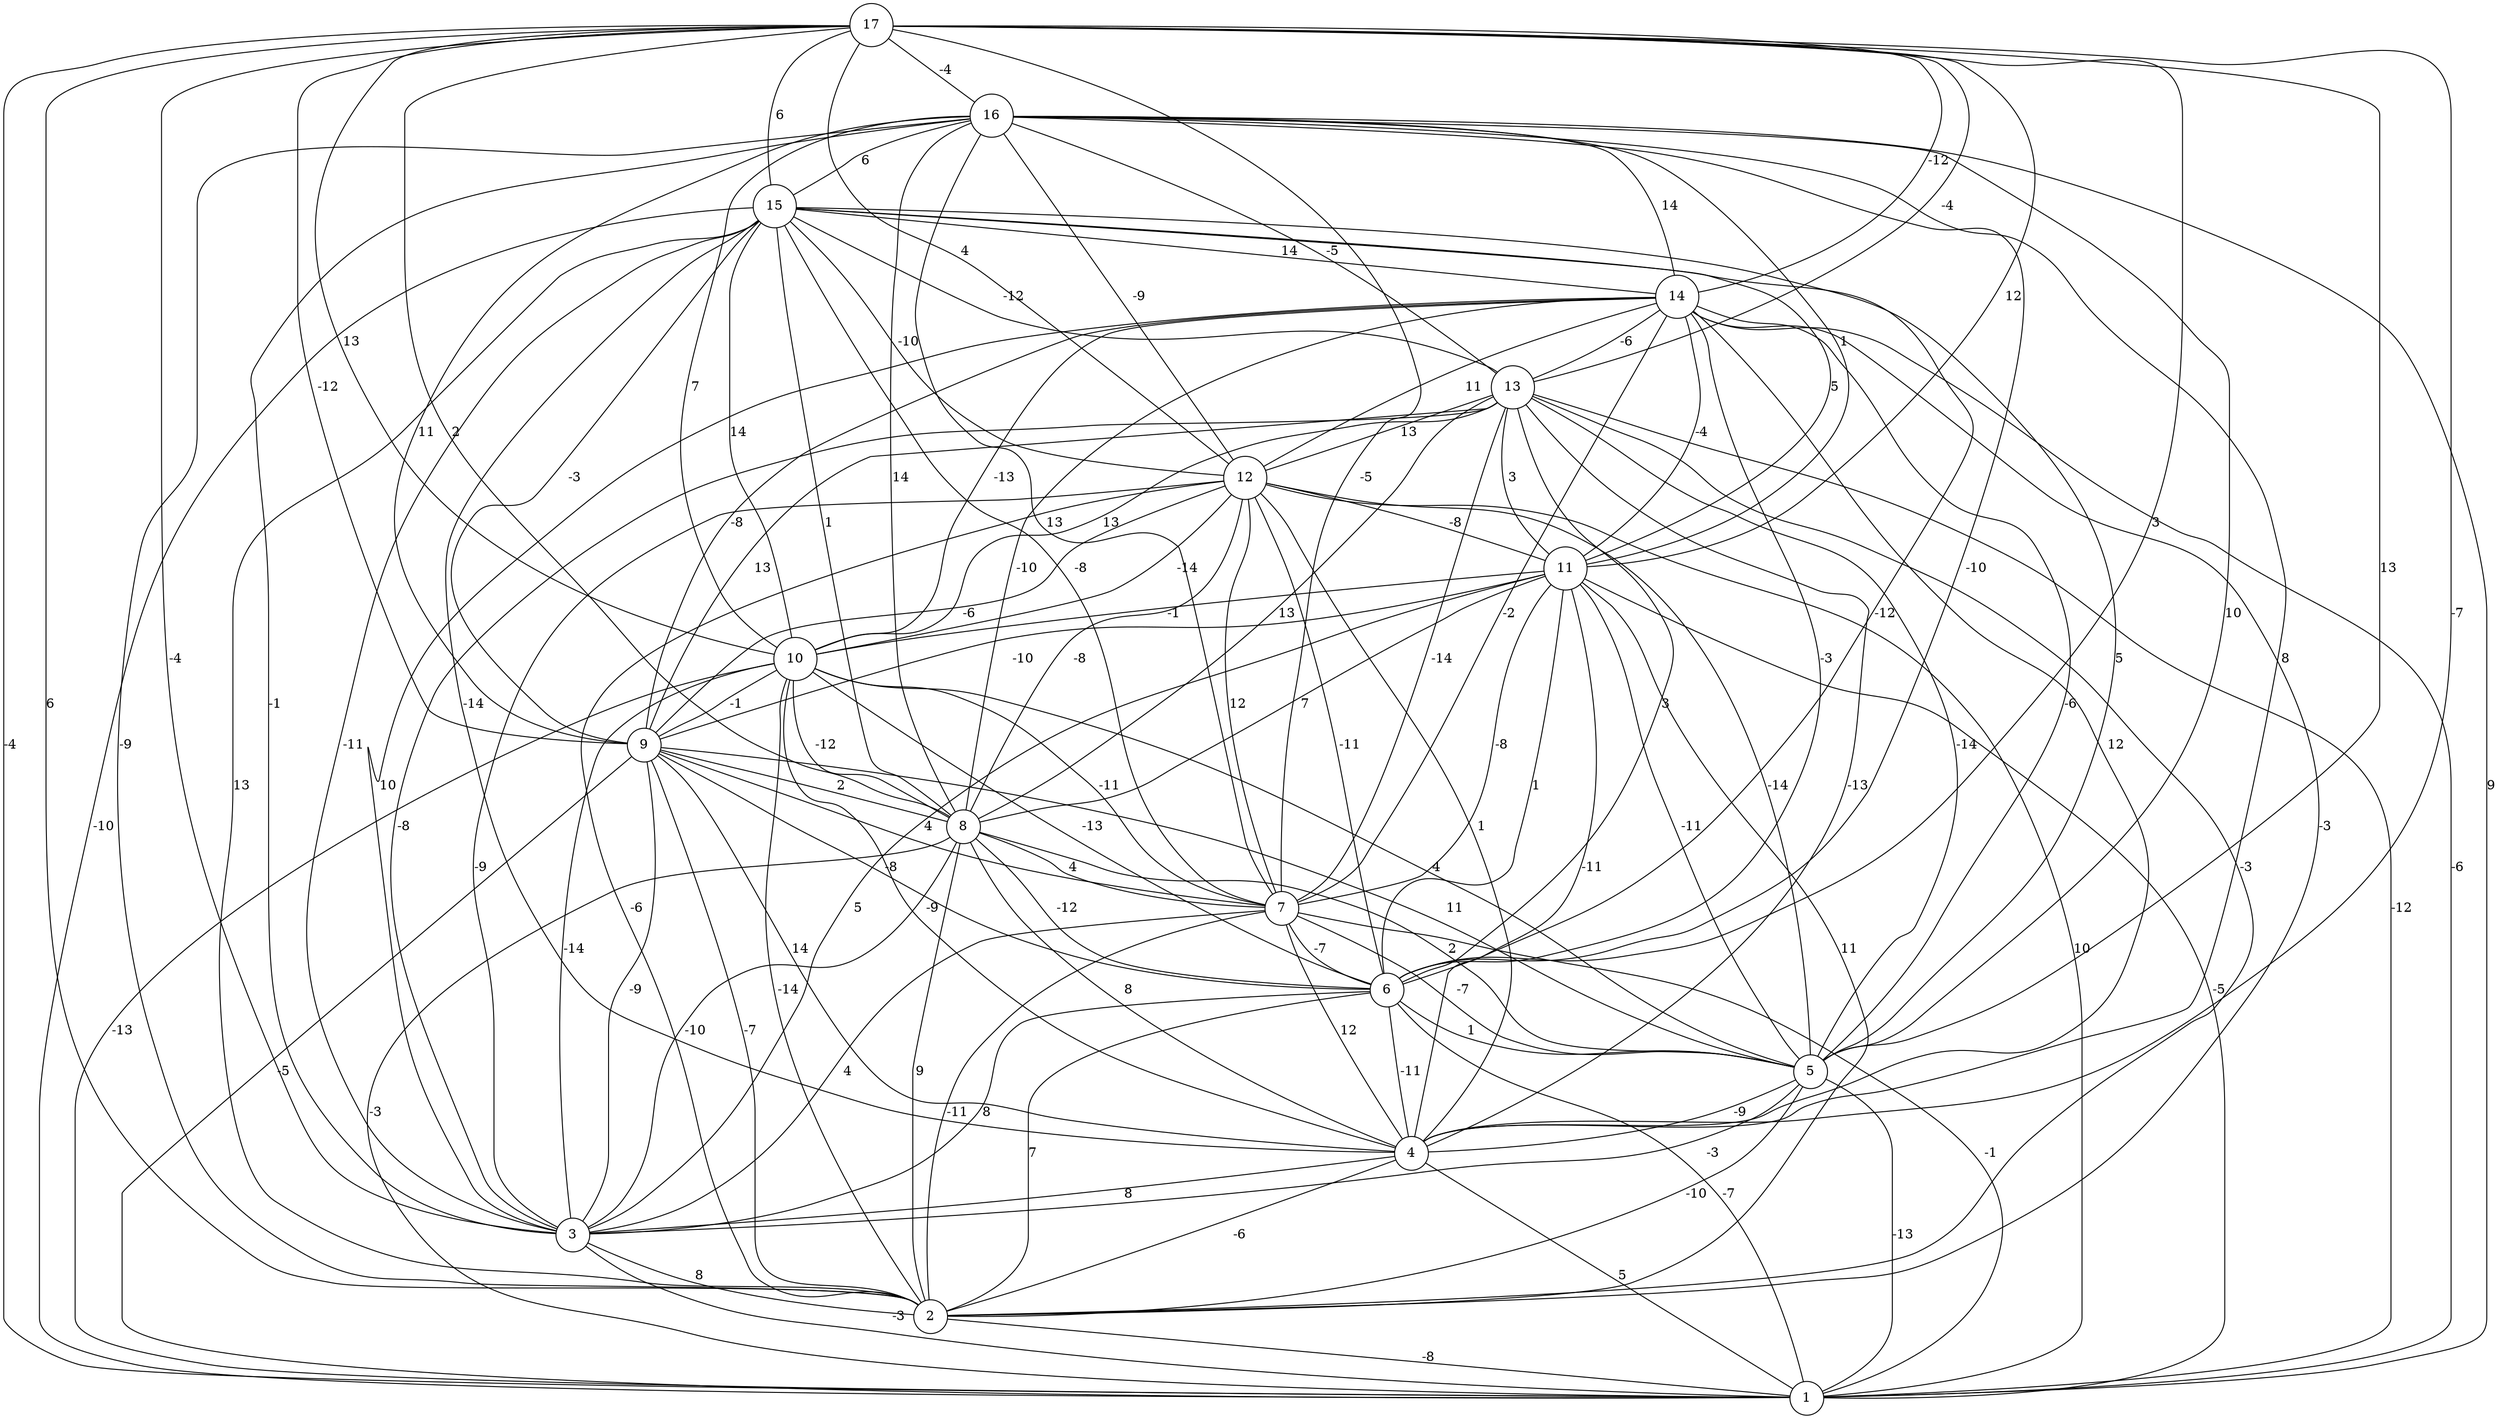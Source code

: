 graph { 
	 fontname="Helvetica,Arial,sans-serif" 
	 node [shape = circle]; 
	 17 -- 1 [label = "-4"];
	 17 -- 2 [label = "6"];
	 17 -- 3 [label = "-4"];
	 17 -- 4 [label = "-7"];
	 17 -- 5 [label = "13"];
	 17 -- 6 [label = "3"];
	 17 -- 7 [label = "-5"];
	 17 -- 8 [label = "2"];
	 17 -- 9 [label = "-12"];
	 17 -- 10 [label = "13"];
	 17 -- 11 [label = "12"];
	 17 -- 12 [label = "4"];
	 17 -- 13 [label = "-4"];
	 17 -- 14 [label = "-12"];
	 17 -- 15 [label = "6"];
	 17 -- 16 [label = "-4"];
	 16 -- 1 [label = "9"];
	 16 -- 2 [label = "-9"];
	 16 -- 3 [label = "-1"];
	 16 -- 4 [label = "8"];
	 16 -- 5 [label = "10"];
	 16 -- 6 [label = "-10"];
	 16 -- 7 [label = "13"];
	 16 -- 8 [label = "14"];
	 16 -- 9 [label = "11"];
	 16 -- 10 [label = "7"];
	 16 -- 11 [label = "1"];
	 16 -- 12 [label = "-9"];
	 16 -- 13 [label = "-5"];
	 16 -- 14 [label = "14"];
	 16 -- 15 [label = "6"];
	 15 -- 1 [label = "-10"];
	 15 -- 2 [label = "13"];
	 15 -- 3 [label = "-11"];
	 15 -- 4 [label = "-14"];
	 15 -- 5 [label = "5"];
	 15 -- 6 [label = "-12"];
	 15 -- 7 [label = "-8"];
	 15 -- 8 [label = "1"];
	 15 -- 9 [label = "-3"];
	 15 -- 10 [label = "14"];
	 15 -- 11 [label = "5"];
	 15 -- 12 [label = "-10"];
	 15 -- 13 [label = "-12"];
	 15 -- 14 [label = "14"];
	 14 -- 1 [label = "-6"];
	 14 -- 2 [label = "-3"];
	 14 -- 3 [label = "10"];
	 14 -- 4 [label = "12"];
	 14 -- 5 [label = "-6"];
	 14 -- 6 [label = "-3"];
	 14 -- 7 [label = "-2"];
	 14 -- 8 [label = "-10"];
	 14 -- 9 [label = "-8"];
	 14 -- 10 [label = "-13"];
	 14 -- 11 [label = "-4"];
	 14 -- 12 [label = "11"];
	 14 -- 13 [label = "-6"];
	 13 -- 1 [label = "-12"];
	 13 -- 2 [label = "-3"];
	 13 -- 3 [label = "-8"];
	 13 -- 4 [label = "-13"];
	 13 -- 5 [label = "-14"];
	 13 -- 6 [label = "3"];
	 13 -- 7 [label = "-14"];
	 13 -- 8 [label = "13"];
	 13 -- 9 [label = "13"];
	 13 -- 10 [label = "13"];
	 13 -- 11 [label = "3"];
	 13 -- 12 [label = "13"];
	 12 -- 1 [label = "10"];
	 12 -- 2 [label = "-6"];
	 12 -- 3 [label = "-9"];
	 12 -- 4 [label = "1"];
	 12 -- 5 [label = "-14"];
	 12 -- 6 [label = "-11"];
	 12 -- 7 [label = "12"];
	 12 -- 8 [label = "-8"];
	 12 -- 9 [label = "-6"];
	 12 -- 10 [label = "-14"];
	 12 -- 11 [label = "-8"];
	 11 -- 1 [label = "-5"];
	 11 -- 2 [label = "11"];
	 11 -- 3 [label = "5"];
	 11 -- 4 [label = "-11"];
	 11 -- 5 [label = "-11"];
	 11 -- 6 [label = "1"];
	 11 -- 7 [label = "-8"];
	 11 -- 8 [label = "7"];
	 11 -- 9 [label = "-10"];
	 11 -- 10 [label = "-1"];
	 10 -- 1 [label = "-13"];
	 10 -- 2 [label = "-14"];
	 10 -- 3 [label = "-14"];
	 10 -- 4 [label = "-9"];
	 10 -- 5 [label = "4"];
	 10 -- 6 [label = "-13"];
	 10 -- 7 [label = "-11"];
	 10 -- 8 [label = "-12"];
	 10 -- 9 [label = "-1"];
	 9 -- 1 [label = "-5"];
	 9 -- 2 [label = "-7"];
	 9 -- 3 [label = "-9"];
	 9 -- 4 [label = "14"];
	 9 -- 5 [label = "11"];
	 9 -- 6 [label = "-8"];
	 9 -- 7 [label = "4"];
	 9 -- 8 [label = "2"];
	 8 -- 1 [label = "-3"];
	 8 -- 2 [label = "9"];
	 8 -- 3 [label = "-10"];
	 8 -- 4 [label = "8"];
	 8 -- 5 [label = "2"];
	 8 -- 6 [label = "-12"];
	 8 -- 7 [label = "4"];
	 7 -- 1 [label = "-1"];
	 7 -- 2 [label = "-11"];
	 7 -- 3 [label = "4"];
	 7 -- 4 [label = "12"];
	 7 -- 5 [label = "-7"];
	 7 -- 6 [label = "-7"];
	 6 -- 1 [label = "-7"];
	 6 -- 2 [label = "7"];
	 6 -- 3 [label = "8"];
	 6 -- 4 [label = "-11"];
	 6 -- 5 [label = "1"];
	 5 -- 1 [label = "-13"];
	 5 -- 2 [label = "-10"];
	 5 -- 3 [label = "-3"];
	 5 -- 4 [label = "-9"];
	 4 -- 1 [label = "5"];
	 4 -- 2 [label = "-6"];
	 4 -- 3 [label = "8"];
	 3 -- 1 [label = "-3"];
	 3 -- 2 [label = "8"];
	 2 -- 1 [label = "-8"];
	 1;
	 2;
	 3;
	 4;
	 5;
	 6;
	 7;
	 8;
	 9;
	 10;
	 11;
	 12;
	 13;
	 14;
	 15;
	 16;
	 17;
}
